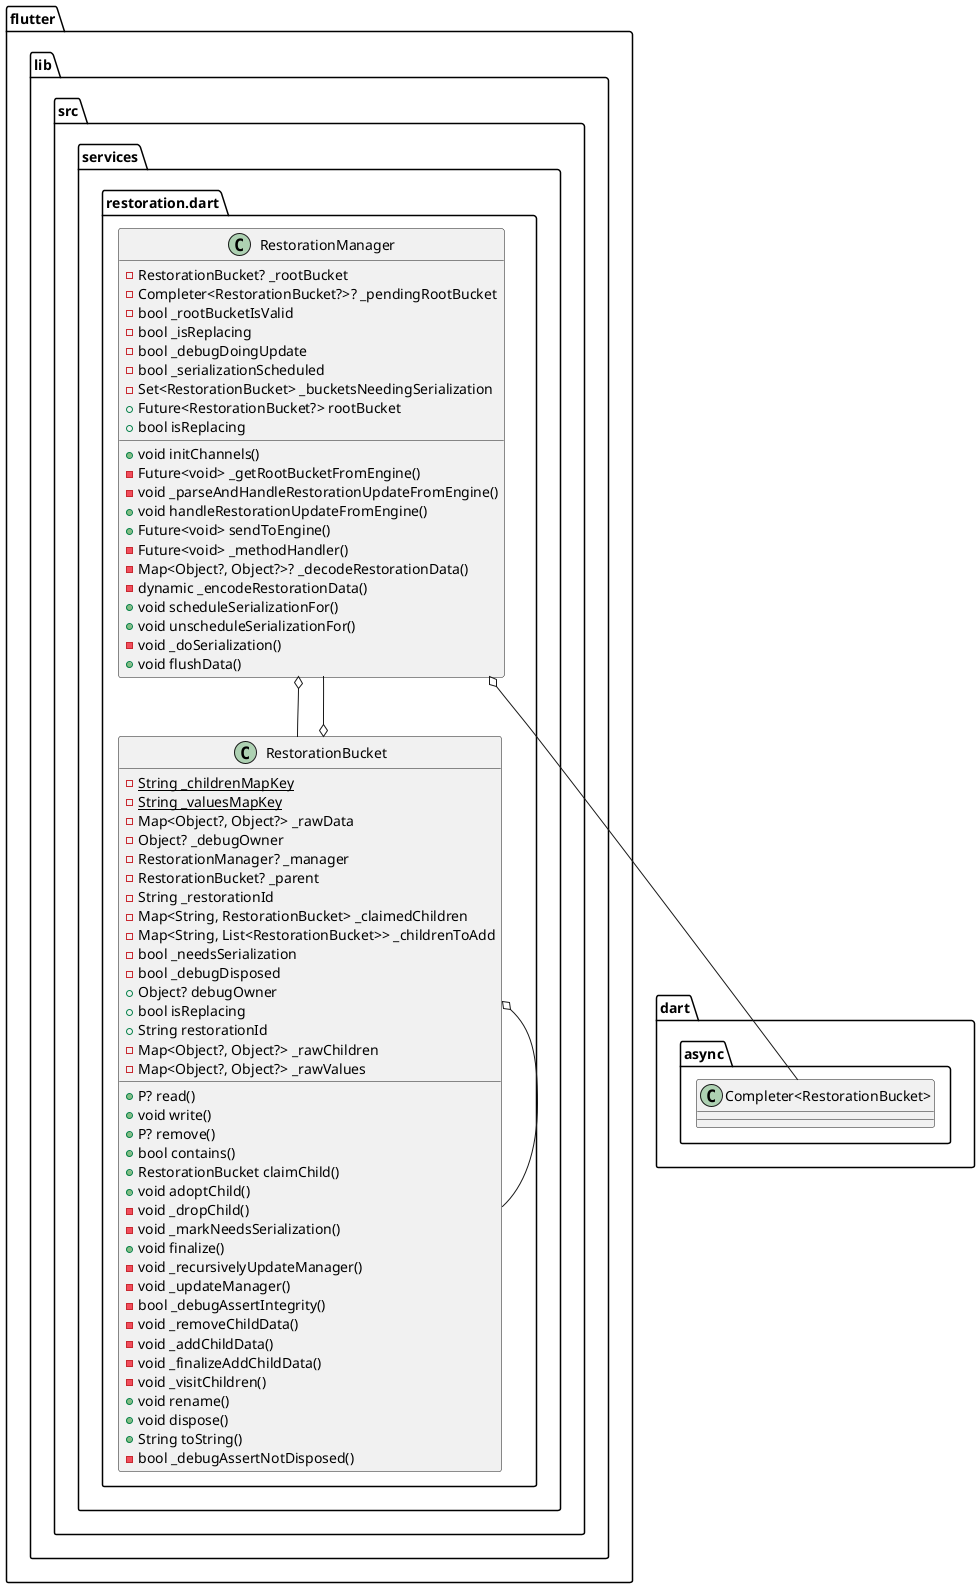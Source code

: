 @startuml
set namespaceSeparator ::

class "flutter::lib::src::services::restoration.dart::RestorationManager" {
  -RestorationBucket? _rootBucket
  -Completer<RestorationBucket?>? _pendingRootBucket
  -bool _rootBucketIsValid
  -bool _isReplacing
  -bool _debugDoingUpdate
  -bool _serializationScheduled
  -Set<RestorationBucket> _bucketsNeedingSerialization
  +Future<RestorationBucket?> rootBucket
  +bool isReplacing
  +void initChannels()
  -Future<void> _getRootBucketFromEngine()
  -void _parseAndHandleRestorationUpdateFromEngine()
  +void handleRestorationUpdateFromEngine()
  +Future<void> sendToEngine()
  -Future<void> _methodHandler()
  -Map<Object?, Object?>? _decodeRestorationData()
  -dynamic _encodeRestorationData()
  +void scheduleSerializationFor()
  +void unscheduleSerializationFor()
  -void _doSerialization()
  +void flushData()
}

"flutter::lib::src::services::restoration.dart::RestorationManager" o-- "flutter::lib::src::services::restoration.dart::RestorationBucket"
"flutter::lib::src::services::restoration.dart::RestorationManager" o-- "dart::async::Completer<RestorationBucket>"

class "flutter::lib::src::services::restoration.dart::RestorationBucket" {
  {static} -String _childrenMapKey
  {static} -String _valuesMapKey
  -Map<Object?, Object?> _rawData
  -Object? _debugOwner
  -RestorationManager? _manager
  -RestorationBucket? _parent
  -String _restorationId
  -Map<String, RestorationBucket> _claimedChildren
  -Map<String, List<RestorationBucket>> _childrenToAdd
  -bool _needsSerialization
  -bool _debugDisposed
  +Object? debugOwner
  +bool isReplacing
  +String restorationId
  -Map<Object?, Object?> _rawChildren
  -Map<Object?, Object?> _rawValues
  +P? read()
  +void write()
  +P? remove()
  +bool contains()
  +RestorationBucket claimChild()
  +void adoptChild()
  -void _dropChild()
  -void _markNeedsSerialization()
  +void finalize()
  -void _recursivelyUpdateManager()
  -void _updateManager()
  -bool _debugAssertIntegrity()
  -void _removeChildData()
  -void _addChildData()
  -void _finalizeAddChildData()
  -void _visitChildren()
  +void rename()
  +void dispose()
  +String toString()
  -bool _debugAssertNotDisposed()
}

"flutter::lib::src::services::restoration.dart::RestorationBucket" o-- "flutter::lib::src::services::restoration.dart::RestorationManager"
"flutter::lib::src::services::restoration.dart::RestorationBucket" o-- "flutter::lib::src::services::restoration.dart::RestorationBucket"


@enduml
